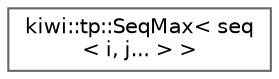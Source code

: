 digraph "Graphical Class Hierarchy"
{
 // LATEX_PDF_SIZE
  bgcolor="transparent";
  edge [fontname=Helvetica,fontsize=10,labelfontname=Helvetica,labelfontsize=10];
  node [fontname=Helvetica,fontsize=10,shape=box,height=0.2,width=0.4];
  rankdir="LR";
  Node0 [id="Node000000",label="kiwi::tp::SeqMax\< seq\l\< i, j... \> \>",height=0.2,width=0.4,color="grey40", fillcolor="white", style="filled",URL="$structkiwi_1_1tp_1_1SeqMax_3_01seq_3_01i_00_01j_8_8_8_01_4_01_4.html",tooltip=" "];
}
